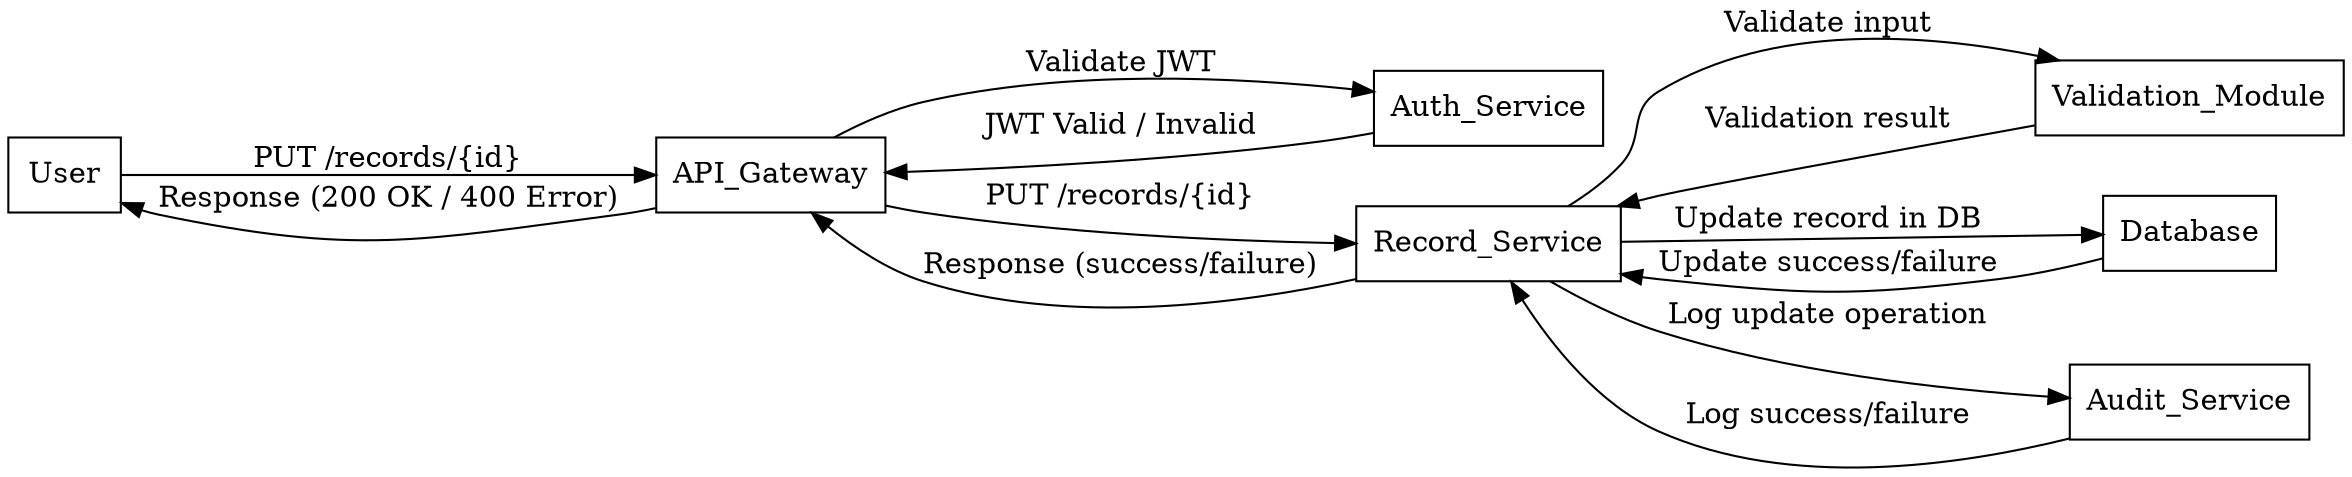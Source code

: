 digraph UpdateRecord {
    rankdir=LR;
    node [shape=rect];

    User -> API_Gateway [label="PUT /records/{id}"];
    API_Gateway -> Auth_Service [label="Validate JWT"];
    Auth_Service -> API_Gateway [label="JWT Valid / Invalid"];
    API_Gateway -> Record_Service [label="PUT /records/{id}"];
    Record_Service -> Validation_Module [label="Validate input"];
    Validation_Module -> Record_Service [label="Validation result"];
    Record_Service -> Database [label="Update record in DB"];
    Database -> Record_Service [label="Update success/failure"];
    Record_Service -> Audit_Service [label="Log update operation"];
    Audit_Service -> Record_Service [label="Log success/failure"];
    Record_Service -> API_Gateway [label="Response (success/failure)"];
    API_Gateway -> User [label="Response (200 OK / 400 Error)"];
}
